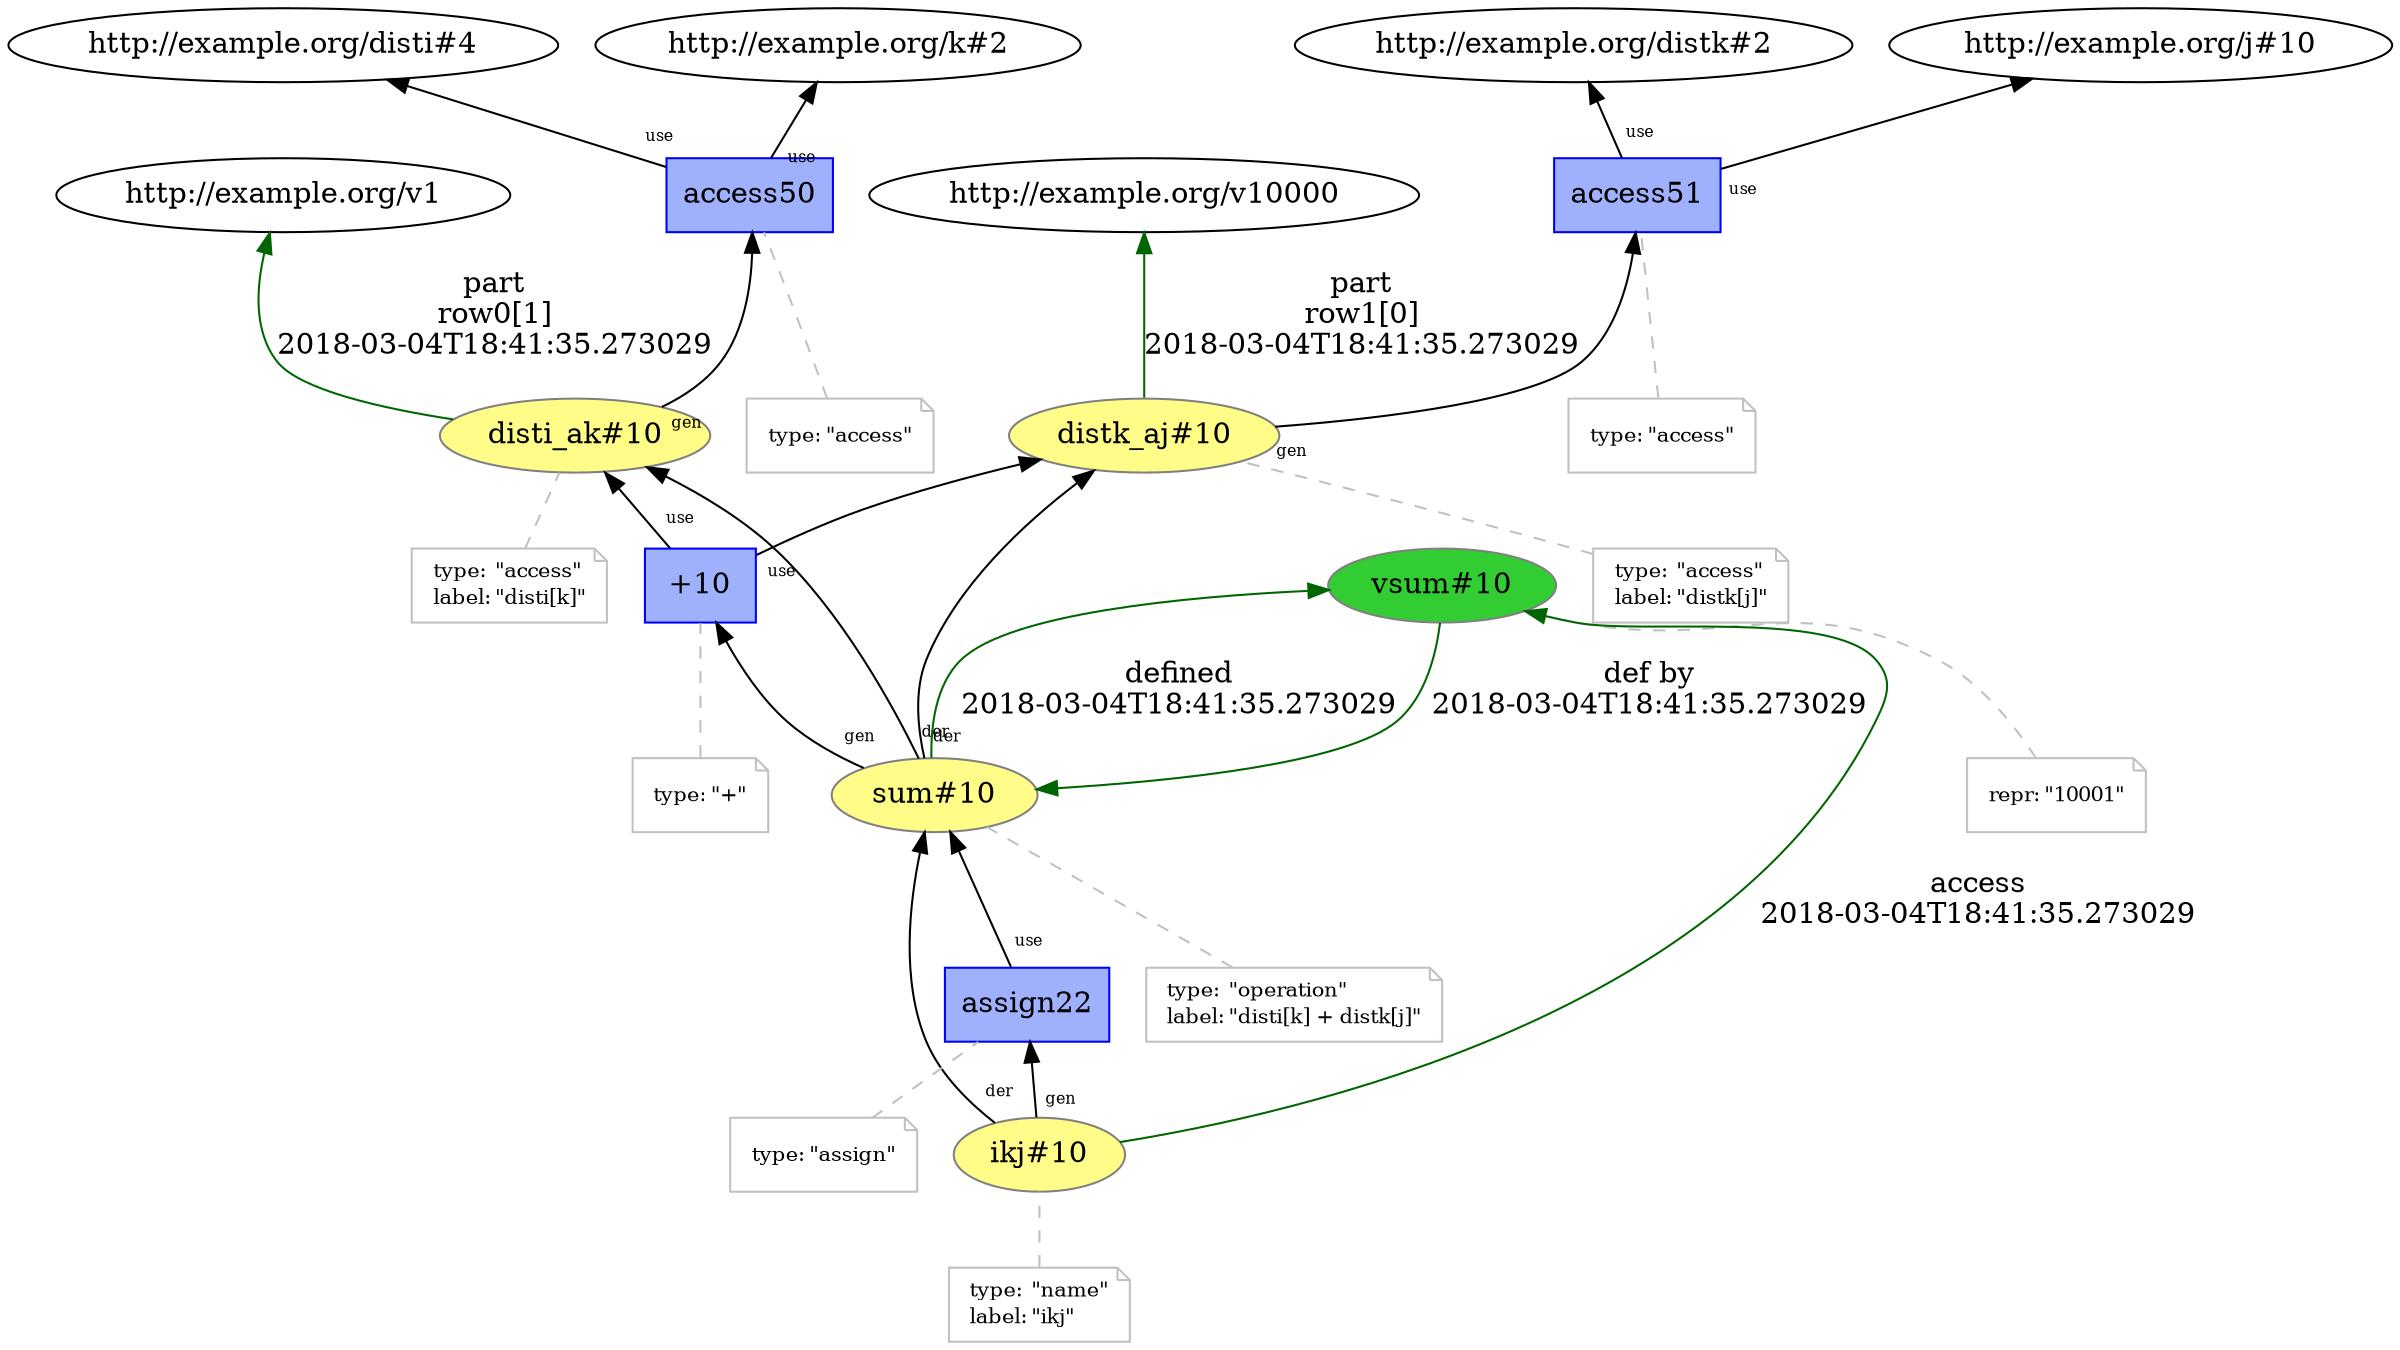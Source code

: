digraph "PROV" { size="16,12"; rankdir="BT";
"http://example.org/disti_ak#10" [fillcolor="#FFFC87",color="#808080",style="filled",label="disti_ak#10",URL="http://example.org/disti_ak#10"]
"-attrs0" [color="gray",shape="note",fontsize="10",fontcolor="black",label=<<TABLE cellpadding="0" border="0">
	<TR>
	    <TD align="left">type:</TD>
	    <TD align="left">&quot;access&quot;</TD>
	</TR>
	<TR>
	    <TD align="left">label:</TD>
	    <TD align="left">&quot;disti[k]&quot;</TD>
	</TR>
</TABLE>>]
"-attrs0" -> "http://example.org/disti_ak#10" [color="gray",style="dashed",arrowhead="none"]
"http://example.org/disti_ak#10" -> "http://example.org/v1" [labelfontsize="8",labeldistance="1.5",color="darkgreen",labelangle="60.0",rotation="20",label="part
row0[1]
2018-03-04T18:41:35.273029"]
"http://example.org/access50" [fillcolor="#9FB1FC",color="#0000FF",shape="polygon",sides="4",style="filled",label="access50",URL="http://example.org/access50"]
"-attrs1" [color="gray",shape="note",fontsize="10",fontcolor="black",label=<<TABLE cellpadding="0" border="0">
	<TR>
	    <TD align="left">type:</TD>
	    <TD align="left">&quot;access&quot;</TD>
	</TR>
</TABLE>>]
"-attrs1" -> "http://example.org/access50" [color="gray",style="dashed",arrowhead="none"]
"http://example.org/access50" -> "http://example.org/disti#4" [labelfontsize="8",labeldistance="1.5",labelangle="60.0",rotation="20",taillabel="use"]
"http://example.org/access50" -> "http://example.org/k#2" [labelfontsize="8",labeldistance="1.5",labelangle="60.0",rotation="20",taillabel="use"]
"http://example.org/disti_ak#10" -> "http://example.org/access50" [labelfontsize="8",labeldistance="1.5",labelangle="60.0",rotation="20",taillabel="gen"]
"http://example.org/distk_aj#10" [fillcolor="#FFFC87",color="#808080",style="filled",label="distk_aj#10",URL="http://example.org/distk_aj#10"]
"-attrs2" [color="gray",shape="note",fontsize="10",fontcolor="black",label=<<TABLE cellpadding="0" border="0">
	<TR>
	    <TD align="left">type:</TD>
	    <TD align="left">&quot;access&quot;</TD>
	</TR>
	<TR>
	    <TD align="left">label:</TD>
	    <TD align="left">&quot;distk[j]&quot;</TD>
	</TR>
</TABLE>>]
"-attrs2" -> "http://example.org/distk_aj#10" [color="gray",style="dashed",arrowhead="none"]
"http://example.org/distk_aj#10" -> "http://example.org/v10000" [labelfontsize="8",labeldistance="1.5",color="darkgreen",labelangle="60.0",rotation="20",label="part
row1[0]
2018-03-04T18:41:35.273029"]
"http://example.org/access51" [fillcolor="#9FB1FC",color="#0000FF",shape="polygon",sides="4",style="filled",label="access51",URL="http://example.org/access51"]
"-attrs3" [color="gray",shape="note",fontsize="10",fontcolor="black",label=<<TABLE cellpadding="0" border="0">
	<TR>
	    <TD align="left">type:</TD>
	    <TD align="left">&quot;access&quot;</TD>
	</TR>
</TABLE>>]
"-attrs3" -> "http://example.org/access51" [color="gray",style="dashed",arrowhead="none"]
"http://example.org/access51" -> "http://example.org/distk#2" [labelfontsize="8",labeldistance="1.5",labelangle="60.0",rotation="20",taillabel="use"]
"http://example.org/access51" -> "http://example.org/j#10" [labelfontsize="8",labeldistance="1.5",labelangle="60.0",rotation="20",taillabel="use"]
"http://example.org/distk_aj#10" -> "http://example.org/access51" [labelfontsize="8",labeldistance="1.5",labelangle="60.0",rotation="20",taillabel="gen"]
"http://example.org/sum#10" [fillcolor="#FFFC87",color="#808080",style="filled",label="sum#10",URL="http://example.org/sum#10"]
"-attrs4" [color="gray",shape="note",fontsize="10",fontcolor="black",label=<<TABLE cellpadding="0" border="0">
	<TR>
	    <TD align="left">type:</TD>
	    <TD align="left">&quot;operation&quot;</TD>
	</TR>
	<TR>
	    <TD align="left">label:</TD>
	    <TD align="left">&quot;disti[k] + distk[j]&quot;</TD>
	</TR>
</TABLE>>]
"-attrs4" -> "http://example.org/sum#10" [color="gray",style="dashed",arrowhead="none"]
"http://example.org/vsum#10" [fillcolor="#32CD32",color="#808080",style="filled",label="vsum#10",URL="http://example.org/vsum#10"]
"-attrs5" [color="gray",shape="note",fontsize="10",fontcolor="black",label=<<TABLE cellpadding="0" border="0">
	<TR>
	    <TD align="left">repr:</TD>
	    <TD align="left">&quot;10001&quot;</TD>
	</TR>
</TABLE>>]
"-attrs5" -> "http://example.org/vsum#10" [color="gray",style="dashed",arrowhead="none"]
"http://example.org/sum#10" -> "http://example.org/vsum#10" [labelfontsize="8",labeldistance="1.5",color="darkgreen",labelangle="60.0",rotation="20",label="defined
2018-03-04T18:41:35.273029"]
"http://example.org/vsum#10" -> "http://example.org/sum#10" [labelfontsize="8",labeldistance="1.5",color="darkgreen",labelangle="60.0",rotation="20",label="def by
2018-03-04T18:41:35.273029"]
"http://example.org/+10" [fillcolor="#9FB1FC",color="#0000FF",shape="polygon",sides="4",style="filled",label="+10",URL="http://example.org/+10"]
"-attrs6" [color="gray",shape="note",fontsize="10",fontcolor="black",label=<<TABLE cellpadding="0" border="0">
	<TR>
	    <TD align="left">type:</TD>
	    <TD align="left">&quot;+&quot;</TD>
	</TR>
</TABLE>>]
"-attrs6" -> "http://example.org/+10" [color="gray",style="dashed",arrowhead="none"]
"http://example.org/+10" -> "http://example.org/disti_ak#10" [labelfontsize="8",labeldistance="1.5",labelangle="60.0",rotation="20",taillabel="use"]
"http://example.org/sum#10" -> "http://example.org/disti_ak#10" [labelfontsize="8",labeldistance="1.5",labelangle="60.0",rotation="20",taillabel="der"]
"http://example.org/+10" -> "http://example.org/distk_aj#10" [labelfontsize="8",labeldistance="1.5",labelangle="60.0",rotation="20",taillabel="use"]
"http://example.org/sum#10" -> "http://example.org/distk_aj#10" [labelfontsize="8",labeldistance="1.5",labelangle="60.0",rotation="20",taillabel="der"]
"http://example.org/sum#10" -> "http://example.org/+10" [labelfontsize="8",labeldistance="1.5",labelangle="60.0",rotation="20",taillabel="gen"]
"http://example.org/ikj#10" [fillcolor="#FFFC87",color="#808080",style="filled",label="ikj#10",URL="http://example.org/ikj#10"]
"-attrs7" [color="gray",shape="note",fontsize="10",fontcolor="black",label=<<TABLE cellpadding="0" border="0">
	<TR>
	    <TD align="left">type:</TD>
	    <TD align="left">&quot;name&quot;</TD>
	</TR>
	<TR>
	    <TD align="left">label:</TD>
	    <TD align="left">&quot;ikj&quot;</TD>
	</TR>
</TABLE>>]
"-attrs7" -> "http://example.org/ikj#10" [color="gray",style="dashed",arrowhead="none"]
"http://example.org/ikj#10" -> "http://example.org/vsum#10" [labelfontsize="8",labeldistance="1.5",color="darkgreen",labelangle="60.0",rotation="20",label="access
2018-03-04T18:41:35.273029"]
"http://example.org/assign22" [fillcolor="#9FB1FC",color="#0000FF",shape="polygon",sides="4",style="filled",label="assign22",URL="http://example.org/assign22"]
"-attrs8" [color="gray",shape="note",fontsize="10",fontcolor="black",label=<<TABLE cellpadding="0" border="0">
	<TR>
	    <TD align="left">type:</TD>
	    <TD align="left">&quot;assign&quot;</TD>
	</TR>
</TABLE>>]
"-attrs8" -> "http://example.org/assign22" [color="gray",style="dashed",arrowhead="none"]
"http://example.org/assign22" -> "http://example.org/sum#10" [labelfontsize="8",labeldistance="1.5",labelangle="60.0",rotation="20",taillabel="use"]
"http://example.org/ikj#10" -> "http://example.org/sum#10" [labelfontsize="8",labeldistance="1.5",labelangle="60.0",rotation="20",taillabel="der"]
"http://example.org/ikj#10" -> "http://example.org/assign22" [labelfontsize="8",labeldistance="1.5",labelangle="60.0",rotation="20",taillabel="gen"]
}